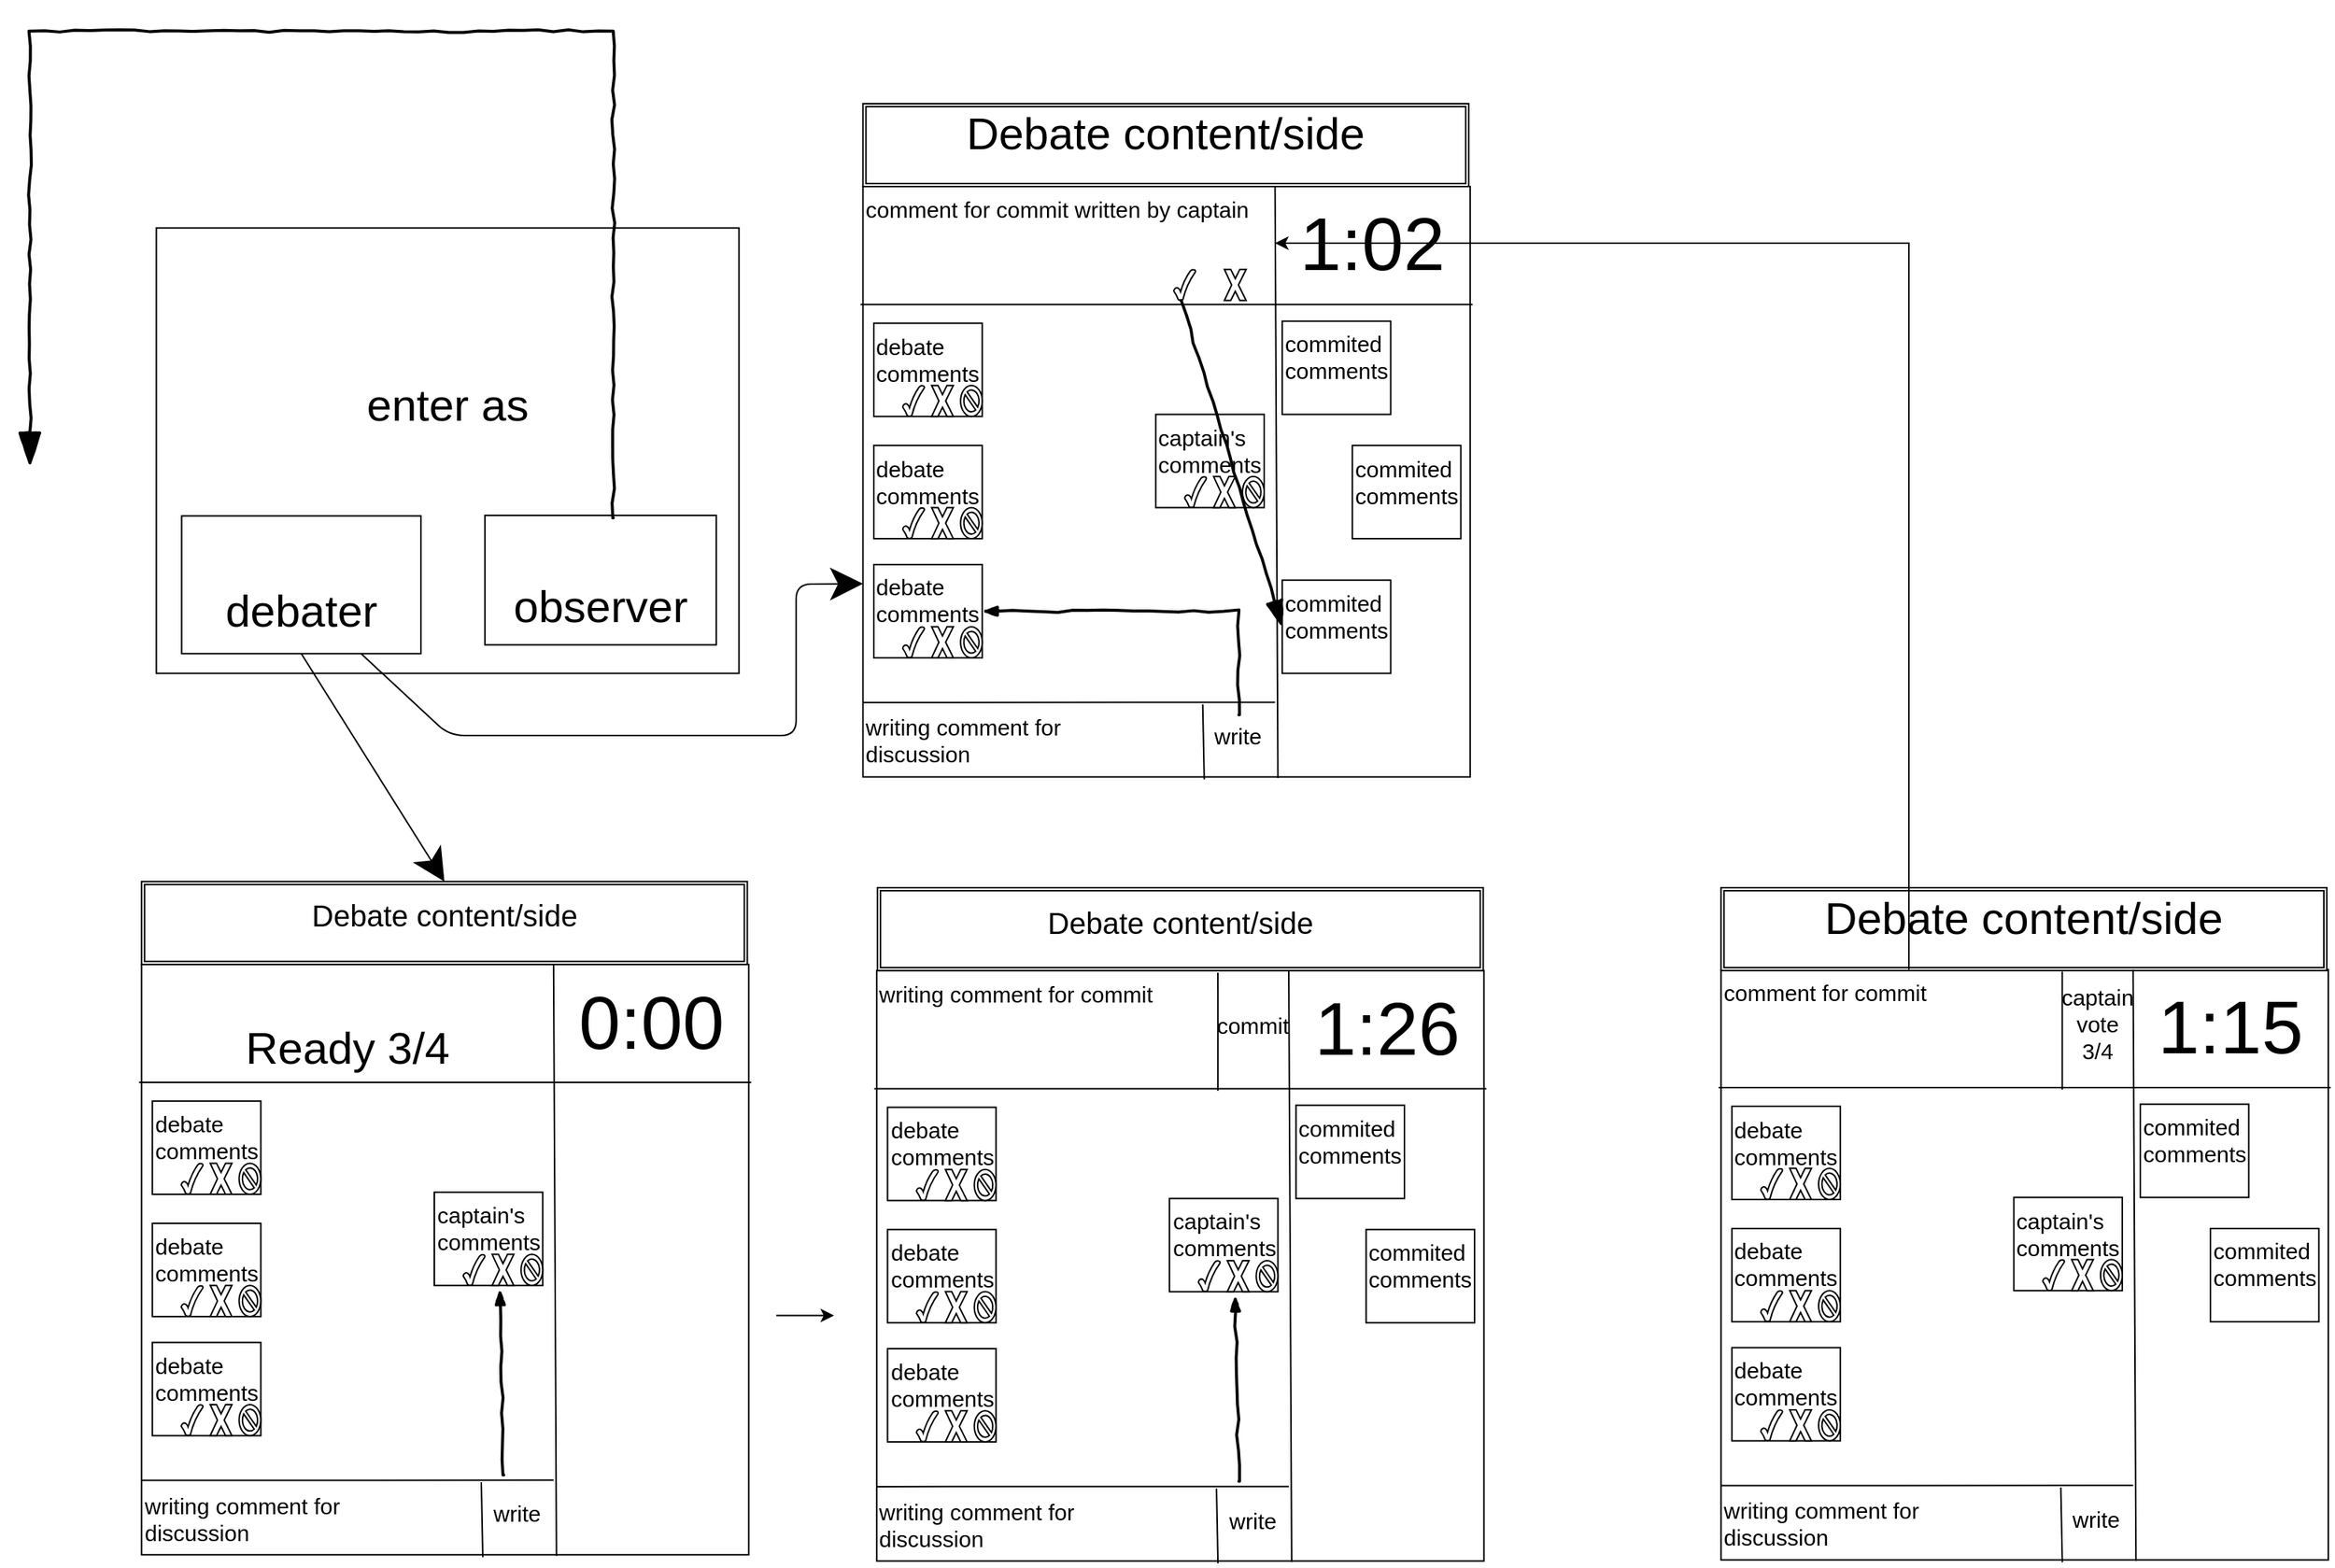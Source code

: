 <mxfile version="10.6.2" type="github"><diagram id="ZdFKePdr-FafEi4MBhRc" name="Page-1"><mxGraphModel dx="2959" dy="1027" grid="1" gridSize="20" guides="1" tooltips="1" connect="1" arrows="1" fold="1" page="1" pageScale="1" pageWidth="1169" pageHeight="827" math="0" shadow="0"><root><mxCell id="0"/><mxCell id="1" parent="0"/><mxCell id="f2f6UKd6Drw-5lWXuUiP-39" value="" style="rounded=0;whiteSpace=wrap;html=1;fontSize=15;" parent="1" vertex="1"><mxGeometry x="-481.783" y="218.024" width="406.856" height="395.728" as="geometry"/></mxCell><mxCell id="f2f6UKd6Drw-5lWXuUiP-44" value="&lt;font style=&quot;font-size: 50px&quot;&gt;1:02&lt;/font&gt;" style="text;html=1;strokeColor=none;fillColor=none;align=center;verticalAlign=middle;whiteSpace=wrap;rounded=0;fontSize=15;" parent="1" vertex="1"><mxGeometry x="-205.702" y="218.024" width="130.775" height="76.368" as="geometry"/></mxCell><mxCell id="f2f6UKd6Drw-5lWXuUiP-51" value="" style="rounded=0;whiteSpace=wrap;html=1;fontSize=15;" parent="1" vertex="1"><mxGeometry x="-474.518" y="309.666" width="72.653" height="62.483" as="geometry"/></mxCell><mxCell id="f2f6UKd6Drw-5lWXuUiP-52" value="&lt;font style=&quot;font-size: 15px;&quot;&gt;debate comments&lt;br style=&quot;font-size: 15px;&quot;&gt;&lt;/font&gt;&lt;br style=&quot;font-size: 15px;&quot;&gt;&lt;br style=&quot;font-size: 15px;&quot;&gt;&lt;br style=&quot;font-size: 15px;&quot;&gt;&amp;nbsp; &amp;nbsp; &amp;nbsp; &amp;nbsp; &amp;nbsp; &amp;nbsp; &amp;nbsp; &amp;nbsp; &amp;nbsp; &amp;nbsp; &amp;nbsp; &amp;nbsp; &amp;nbsp; &amp;nbsp;&amp;nbsp;&lt;br style=&quot;font-size: 15px;&quot;&gt;" style="text;html=1;strokeColor=none;fillColor=none;align=left;verticalAlign=top;whiteSpace=wrap;rounded=0;fontSize=15;" parent="1" vertex="1"><mxGeometry x="-474.518" y="309.666" width="72.653" height="62.483" as="geometry"/></mxCell><mxCell id="f2f6UKd6Drw-5lWXuUiP-53" value="" style="verticalLabelPosition=bottom;verticalAlign=top;html=1;shape=mxgraph.basic.tick;align=left;fontSize=15;" parent="1" vertex="1"><mxGeometry x="-455.144" y="351.322" width="14.531" height="20.828" as="geometry"/></mxCell><mxCell id="f2f6UKd6Drw-5lWXuUiP-54" value="" style="verticalLabelPosition=bottom;verticalAlign=top;html=1;shape=mxgraph.basic.x;align=left;fontSize=15;" parent="1" vertex="1"><mxGeometry x="-435.77" y="351.322" width="14.531" height="20.828" as="geometry"/></mxCell><mxCell id="f2f6UKd6Drw-5lWXuUiP-55" value="" style="verticalLabelPosition=bottom;verticalAlign=top;html=1;shape=mxgraph.basic.no_symbol;align=left;fontSize=15;" parent="1" vertex="1"><mxGeometry x="-416.396" y="351.322" width="14.531" height="20.828" as="geometry"/></mxCell><mxCell id="f2f6UKd6Drw-5lWXuUiP-56" value="" style="rounded=0;whiteSpace=wrap;html=1;fontSize=15;" parent="1" vertex="1"><mxGeometry x="-474.518" y="391.589" width="72.653" height="62.483" as="geometry"/></mxCell><mxCell id="f2f6UKd6Drw-5lWXuUiP-57" value="&lt;font style=&quot;font-size: 15px;&quot;&gt;debate comments&lt;br style=&quot;font-size: 15px;&quot;&gt;&lt;br style=&quot;font-size: 15px;&quot;&gt;&lt;br style=&quot;font-size: 15px;&quot;&gt;&lt;br style=&quot;font-size: 15px;&quot;&gt;&amp;nbsp; &amp;nbsp; &amp;nbsp; &amp;nbsp; &amp;nbsp; &amp;nbsp; &amp;nbsp; &amp;nbsp; &amp;nbsp; &amp;nbsp; &amp;nbsp; &amp;nbsp; &amp;nbsp; &amp;nbsp;&amp;nbsp;&lt;/font&gt;&lt;br style=&quot;font-size: 15px;&quot;&gt;" style="text;html=1;strokeColor=none;fillColor=none;align=left;verticalAlign=top;whiteSpace=wrap;rounded=0;fontSize=15;" parent="1" vertex="1"><mxGeometry x="-474.518" y="391.589" width="72.653" height="62.483" as="geometry"/></mxCell><mxCell id="f2f6UKd6Drw-5lWXuUiP-58" value="" style="verticalLabelPosition=bottom;verticalAlign=top;html=1;shape=mxgraph.basic.tick;align=left;fontSize=15;" parent="1" vertex="1"><mxGeometry x="-455.144" y="433.244" width="14.531" height="20.828" as="geometry"/></mxCell><mxCell id="f2f6UKd6Drw-5lWXuUiP-59" value="" style="verticalLabelPosition=bottom;verticalAlign=top;html=1;shape=mxgraph.basic.x;align=left;fontSize=15;" parent="1" vertex="1"><mxGeometry x="-435.77" y="433.244" width="14.531" height="20.828" as="geometry"/></mxCell><mxCell id="f2f6UKd6Drw-5lWXuUiP-60" value="" style="verticalLabelPosition=bottom;verticalAlign=top;html=1;shape=mxgraph.basic.no_symbol;align=left;fontSize=15;" parent="1" vertex="1"><mxGeometry x="-416.396" y="433.244" width="14.531" height="20.828" as="geometry"/></mxCell><mxCell id="f2f6UKd6Drw-5lWXuUiP-61" value="" style="rounded=0;whiteSpace=wrap;html=1;fontSize=15;" parent="1" vertex="1"><mxGeometry x="-474.518" y="471.429" width="72.653" height="62.483" as="geometry"/></mxCell><mxCell id="f2f6UKd6Drw-5lWXuUiP-62" value="&lt;font style=&quot;font-size: 15px;&quot;&gt;debate comments&lt;br style=&quot;font-size: 15px;&quot;&gt;&lt;/font&gt;&lt;br style=&quot;font-size: 15px;&quot;&gt;&lt;br style=&quot;font-size: 15px;&quot;&gt;&lt;br style=&quot;font-size: 15px;&quot;&gt;&amp;nbsp; &amp;nbsp; &amp;nbsp; &amp;nbsp; &amp;nbsp; &amp;nbsp; &amp;nbsp; &amp;nbsp; &amp;nbsp; &amp;nbsp; &amp;nbsp; &amp;nbsp; &amp;nbsp; &amp;nbsp;&amp;nbsp;&lt;br style=&quot;font-size: 15px;&quot;&gt;" style="text;html=1;strokeColor=none;fillColor=none;align=left;verticalAlign=top;whiteSpace=wrap;rounded=0;fontSize=15;" parent="1" vertex="1"><mxGeometry x="-474.518" y="471.429" width="72.653" height="62.483" as="geometry"/></mxCell><mxCell id="f2f6UKd6Drw-5lWXuUiP-63" value="" style="verticalLabelPosition=bottom;verticalAlign=top;html=1;shape=mxgraph.basic.tick;align=left;fontSize=15;" parent="1" vertex="1"><mxGeometry x="-455.144" y="513.084" width="14.531" height="20.828" as="geometry"/></mxCell><mxCell id="f2f6UKd6Drw-5lWXuUiP-64" value="" style="verticalLabelPosition=bottom;verticalAlign=top;html=1;shape=mxgraph.basic.x;align=left;fontSize=15;" parent="1" vertex="1"><mxGeometry x="-435.77" y="513.084" width="14.531" height="20.828" as="geometry"/></mxCell><mxCell id="f2f6UKd6Drw-5lWXuUiP-65" value="" style="verticalLabelPosition=bottom;verticalAlign=top;html=1;shape=mxgraph.basic.no_symbol;align=left;fontSize=15;" parent="1" vertex="1"><mxGeometry x="-416.396" y="513.084" width="14.531" height="20.828" as="geometry"/></mxCell><mxCell id="f2f6UKd6Drw-5lWXuUiP-66" value="" style="rounded=0;whiteSpace=wrap;html=1;fontSize=15;" parent="1" vertex="1"><mxGeometry x="-285.62" y="370.761" width="72.653" height="62.483" as="geometry"/></mxCell><mxCell id="f2f6UKd6Drw-5lWXuUiP-67" value="&lt;font style=&quot;font-size: 15px;&quot;&gt;captain's comments&lt;br style=&quot;font-size: 15px;&quot;&gt;&lt;/font&gt;&lt;br style=&quot;font-size: 15px;&quot;&gt;&lt;br style=&quot;font-size: 15px;&quot;&gt;&lt;br style=&quot;font-size: 15px;&quot;&gt;&amp;nbsp; &amp;nbsp; &amp;nbsp; &amp;nbsp; &amp;nbsp; &amp;nbsp; &amp;nbsp; &amp;nbsp; &amp;nbsp; &amp;nbsp; &amp;nbsp; &amp;nbsp; &amp;nbsp; &amp;nbsp;&amp;nbsp;&lt;br style=&quot;font-size: 15px;&quot;&gt;" style="text;html=1;strokeColor=none;fillColor=none;align=left;verticalAlign=top;whiteSpace=wrap;rounded=0;fontSize=15;" parent="1" vertex="1"><mxGeometry x="-285.62" y="370.761" width="72.653" height="62.483" as="geometry"/></mxCell><mxCell id="f2f6UKd6Drw-5lWXuUiP-68" value="" style="verticalLabelPosition=bottom;verticalAlign=top;html=1;shape=mxgraph.basic.tick;align=left;fontSize=15;" parent="1" vertex="1"><mxGeometry x="-266.246" y="412.417" width="14.531" height="20.828" as="geometry"/></mxCell><mxCell id="f2f6UKd6Drw-5lWXuUiP-69" value="" style="verticalLabelPosition=bottom;verticalAlign=top;html=1;shape=mxgraph.basic.x;align=left;fontSize=15;" parent="1" vertex="1"><mxGeometry x="-246.872" y="412.417" width="14.531" height="20.828" as="geometry"/></mxCell><mxCell id="f2f6UKd6Drw-5lWXuUiP-70" value="" style="verticalLabelPosition=bottom;verticalAlign=top;html=1;shape=mxgraph.basic.no_symbol;align=left;fontSize=15;" parent="1" vertex="1"><mxGeometry x="-227.498" y="412.417" width="14.531" height="20.828" as="geometry"/></mxCell><mxCell id="f2f6UKd6Drw-5lWXuUiP-71" value="&lt;div style=&quot;text-align: left; font-size: 15px;&quot;&gt;&lt;font style=&quot;font-size: 15px;&quot;&gt;comment for commit written by captain&lt;/font&gt;&lt;/div&gt;" style="text;html=1;strokeColor=none;fillColor=none;align=left;verticalAlign=top;whiteSpace=wrap;rounded=0;fontSize=15;" parent="1" vertex="1"><mxGeometry x="-481.783" y="218.024" width="276.081" height="76.368" as="geometry"/></mxCell><mxCell id="f2f6UKd6Drw-5lWXuUiP-72" value="" style="verticalLabelPosition=bottom;verticalAlign=top;html=1;shape=mxgraph.basic.tick;align=left;fontSize=15;" parent="1" vertex="1"><mxGeometry x="-273.512" y="273.565" width="14.531" height="20.828" as="geometry"/></mxCell><mxCell id="f2f6UKd6Drw-5lWXuUiP-73" value="" style="verticalLabelPosition=bottom;verticalAlign=top;html=1;shape=mxgraph.basic.x;align=left;fontSize=15;" parent="1" vertex="1"><mxGeometry x="-239.607" y="273.565" width="14.531" height="20.828" as="geometry"/></mxCell><mxCell id="f2f6UKd6Drw-5lWXuUiP-75" value="&lt;font style=&quot;font-size: 15px;&quot;&gt;write&lt;/font&gt;" style="text;html=1;strokeColor=none;fillColor=none;align=center;verticalAlign=middle;whiteSpace=wrap;rounded=0;fontSize=15;" parent="1" vertex="1"><mxGeometry x="-239.607" y="579.039" width="19.374" height="13.885" as="geometry"/></mxCell><mxCell id="f2f6UKd6Drw-5lWXuUiP-77" value="&lt;font style=&quot;font-size: 15px;&quot;&gt;writing comment for discussion&lt;/font&gt;" style="text;html=1;strokeColor=none;fillColor=none;align=left;verticalAlign=top;whiteSpace=wrap;rounded=0;fontSize=15;" parent="1" vertex="1"><mxGeometry x="-481.783" y="565.154" width="174.367" height="13.885" as="geometry"/></mxCell><mxCell id="f2f6UKd6Drw-5lWXuUiP-78" value="" style="rounded=0;whiteSpace=wrap;html=1;fontSize=15;" parent="1" vertex="1"><mxGeometry x="-200.859" y="308.278" width="72.653" height="62.483" as="geometry"/></mxCell><mxCell id="f2f6UKd6Drw-5lWXuUiP-79" value="&lt;font style=&quot;font-size: 15px;&quot;&gt;commited comments&lt;br style=&quot;font-size: 15px;&quot;&gt;&lt;/font&gt;&lt;br style=&quot;font-size: 15px;&quot;&gt;" style="text;html=1;strokeColor=none;fillColor=none;align=left;verticalAlign=top;whiteSpace=wrap;rounded=0;fontSize=15;" parent="1" vertex="1"><mxGeometry x="-200.859" y="308.278" width="72.653" height="62.483" as="geometry"/></mxCell><mxCell id="f2f6UKd6Drw-5lWXuUiP-80" value="" style="rounded=0;whiteSpace=wrap;html=1;fontSize=15;" parent="1" vertex="1"><mxGeometry x="-153.876" y="391.589" width="72.653" height="62.483" as="geometry"/></mxCell><mxCell id="f2f6UKd6Drw-5lWXuUiP-81" value="commited comments&lt;br style=&quot;font-size: 15px;&quot;&gt;&lt;br style=&quot;font-size: 15px;&quot;&gt;" style="text;html=1;strokeColor=none;fillColor=none;align=left;verticalAlign=top;whiteSpace=wrap;rounded=0;fontSize=15;" parent="1" vertex="1"><mxGeometry x="-153.876" y="391.589" width="72.653" height="62.483" as="geometry"/></mxCell><mxCell id="f2f6UKd6Drw-5lWXuUiP-82" value="" style="rounded=0;whiteSpace=wrap;html=1;fontSize=15;" parent="1" vertex="1"><mxGeometry x="-200.859" y="481.842" width="72.653" height="62.483" as="geometry"/></mxCell><mxCell id="f2f6UKd6Drw-5lWXuUiP-83" value="commited comments&lt;br style=&quot;font-size: 15px;&quot;&gt;&lt;br style=&quot;font-size: 15px;&quot;&gt;" style="text;html=1;strokeColor=none;fillColor=none;align=left;verticalAlign=top;whiteSpace=wrap;rounded=0;fontSize=15;" parent="1" vertex="1"><mxGeometry x="-200.859" y="481.842" width="72.653" height="62.483" as="geometry"/></mxCell><mxCell id="f2f6UKd6Drw-5lWXuUiP-84" value="" style="rounded=0;whiteSpace=wrap;html=1;fontSize=15;" parent="1" vertex="1"><mxGeometry x="-472.581" y="743.578" width="406.856" height="395.728" as="geometry"/></mxCell><mxCell id="f2f6UKd6Drw-5lWXuUiP-87" value="&lt;font style=&quot;font-size: 50px&quot;&gt;1:26&lt;/font&gt;" style="text;html=1;strokeColor=none;fillColor=none;align=center;verticalAlign=middle;whiteSpace=wrap;rounded=0;fontSize=15;" parent="1" vertex="1"><mxGeometry x="-196.499" y="743.578" width="130.775" height="76.368" as="geometry"/></mxCell><mxCell id="f2f6UKd6Drw-5lWXuUiP-88" value="" style="rounded=0;whiteSpace=wrap;html=1;fontSize=15;" parent="1" vertex="1"><mxGeometry x="-465.315" y="835.22" width="72.653" height="62.483" as="geometry"/></mxCell><mxCell id="f2f6UKd6Drw-5lWXuUiP-89" value="debate comments&lt;br style=&quot;font-size: 15px;&quot;&gt;&lt;br style=&quot;font-size: 15px;&quot;&gt;&lt;br style=&quot;font-size: 15px;&quot;&gt;&lt;br style=&quot;font-size: 15px;&quot;&gt;&amp;nbsp; &amp;nbsp; &amp;nbsp; &amp;nbsp; &amp;nbsp; &amp;nbsp; &amp;nbsp; &amp;nbsp; &amp;nbsp; &amp;nbsp; &amp;nbsp; &amp;nbsp; &amp;nbsp; &amp;nbsp;&amp;nbsp;&lt;br style=&quot;font-size: 15px;&quot;&gt;" style="text;html=1;strokeColor=none;fillColor=none;align=left;verticalAlign=top;whiteSpace=wrap;rounded=0;fontSize=15;" parent="1" vertex="1"><mxGeometry x="-465.315" y="835.22" width="72.653" height="62.483" as="geometry"/></mxCell><mxCell id="f2f6UKd6Drw-5lWXuUiP-90" value="" style="verticalLabelPosition=bottom;verticalAlign=top;html=1;shape=mxgraph.basic.tick;align=left;fontSize=15;" parent="1" vertex="1"><mxGeometry x="-445.941" y="876.876" width="14.531" height="20.828" as="geometry"/></mxCell><mxCell id="f2f6UKd6Drw-5lWXuUiP-91" value="" style="verticalLabelPosition=bottom;verticalAlign=top;html=1;shape=mxgraph.basic.x;align=left;fontSize=15;" parent="1" vertex="1"><mxGeometry x="-426.567" y="876.876" width="14.531" height="20.828" as="geometry"/></mxCell><mxCell id="f2f6UKd6Drw-5lWXuUiP-92" value="" style="verticalLabelPosition=bottom;verticalAlign=top;html=1;shape=mxgraph.basic.no_symbol;align=left;fontSize=15;" parent="1" vertex="1"><mxGeometry x="-407.193" y="876.876" width="14.531" height="20.828" as="geometry"/></mxCell><mxCell id="f2f6UKd6Drw-5lWXuUiP-93" value="" style="rounded=0;whiteSpace=wrap;html=1;fontSize=15;" parent="1" vertex="1"><mxGeometry x="-465.315" y="917.143" width="72.653" height="62.483" as="geometry"/></mxCell><mxCell id="f2f6UKd6Drw-5lWXuUiP-94" value="debate comments&lt;br style=&quot;font-size: 15px;&quot;&gt;&lt;br style=&quot;font-size: 15px;&quot;&gt;&lt;br style=&quot;font-size: 15px;&quot;&gt;&lt;br style=&quot;font-size: 15px;&quot;&gt;&amp;nbsp; &amp;nbsp; &amp;nbsp; &amp;nbsp; &amp;nbsp; &amp;nbsp; &amp;nbsp; &amp;nbsp; &amp;nbsp; &amp;nbsp; &amp;nbsp; &amp;nbsp; &amp;nbsp; &amp;nbsp;&amp;nbsp;&lt;br style=&quot;font-size: 15px;&quot;&gt;" style="text;html=1;strokeColor=none;fillColor=none;align=left;verticalAlign=top;whiteSpace=wrap;rounded=0;fontSize=15;" parent="1" vertex="1"><mxGeometry x="-465.315" y="917.143" width="72.653" height="62.483" as="geometry"/></mxCell><mxCell id="f2f6UKd6Drw-5lWXuUiP-95" value="" style="verticalLabelPosition=bottom;verticalAlign=top;html=1;shape=mxgraph.basic.tick;align=left;fontSize=15;" parent="1" vertex="1"><mxGeometry x="-445.941" y="958.798" width="14.531" height="20.828" as="geometry"/></mxCell><mxCell id="f2f6UKd6Drw-5lWXuUiP-96" value="" style="verticalLabelPosition=bottom;verticalAlign=top;html=1;shape=mxgraph.basic.x;align=left;fontSize=15;" parent="1" vertex="1"><mxGeometry x="-426.567" y="958.798" width="14.531" height="20.828" as="geometry"/></mxCell><mxCell id="f2f6UKd6Drw-5lWXuUiP-97" value="" style="verticalLabelPosition=bottom;verticalAlign=top;html=1;shape=mxgraph.basic.no_symbol;align=left;fontSize=15;" parent="1" vertex="1"><mxGeometry x="-407.193" y="958.798" width="14.531" height="20.828" as="geometry"/></mxCell><mxCell id="f2f6UKd6Drw-5lWXuUiP-98" value="" style="rounded=0;whiteSpace=wrap;html=1;fontSize=15;" parent="1" vertex="1"><mxGeometry x="-465.315" y="996.983" width="72.653" height="62.483" as="geometry"/></mxCell><mxCell id="f2f6UKd6Drw-5lWXuUiP-99" value="debate comments&lt;br style=&quot;font-size: 15px;&quot;&gt;&lt;br style=&quot;font-size: 15px;&quot;&gt;&lt;br style=&quot;font-size: 15px;&quot;&gt;&lt;br style=&quot;font-size: 15px;&quot;&gt;&amp;nbsp; &amp;nbsp; &amp;nbsp; &amp;nbsp; &amp;nbsp; &amp;nbsp; &amp;nbsp; &amp;nbsp; &amp;nbsp; &amp;nbsp; &amp;nbsp; &amp;nbsp; &amp;nbsp; &amp;nbsp;&amp;nbsp;&lt;br style=&quot;font-size: 15px;&quot;&gt;" style="text;html=1;strokeColor=none;fillColor=none;align=left;verticalAlign=top;whiteSpace=wrap;rounded=0;fontSize=15;" parent="1" vertex="1"><mxGeometry x="-465.315" y="996.983" width="72.653" height="62.483" as="geometry"/></mxCell><mxCell id="f2f6UKd6Drw-5lWXuUiP-100" value="" style="verticalLabelPosition=bottom;verticalAlign=top;html=1;shape=mxgraph.basic.tick;align=left;fontSize=15;" parent="1" vertex="1"><mxGeometry x="-445.941" y="1038.638" width="14.531" height="20.828" as="geometry"/></mxCell><mxCell id="f2f6UKd6Drw-5lWXuUiP-101" value="" style="verticalLabelPosition=bottom;verticalAlign=top;html=1;shape=mxgraph.basic.x;align=left;fontSize=15;" parent="1" vertex="1"><mxGeometry x="-426.567" y="1038.638" width="14.531" height="20.828" as="geometry"/></mxCell><mxCell id="f2f6UKd6Drw-5lWXuUiP-102" value="" style="verticalLabelPosition=bottom;verticalAlign=top;html=1;shape=mxgraph.basic.no_symbol;align=left;fontSize=15;" parent="1" vertex="1"><mxGeometry x="-407.193" y="1038.638" width="14.531" height="20.828" as="geometry"/></mxCell><mxCell id="f2f6UKd6Drw-5lWXuUiP-103" value="" style="rounded=0;whiteSpace=wrap;html=1;fontSize=15;" parent="1" vertex="1"><mxGeometry x="-276.418" y="896.315" width="72.653" height="62.483" as="geometry"/></mxCell><mxCell id="f2f6UKd6Drw-5lWXuUiP-104" value="captain's comments&lt;br style=&quot;font-size: 15px;&quot;&gt;&lt;br style=&quot;font-size: 15px;&quot;&gt;&lt;br style=&quot;font-size: 15px;&quot;&gt;&lt;br style=&quot;font-size: 15px;&quot;&gt;&amp;nbsp; &amp;nbsp; &amp;nbsp; &amp;nbsp; &amp;nbsp; &amp;nbsp; &amp;nbsp; &amp;nbsp; &amp;nbsp; &amp;nbsp; &amp;nbsp; &amp;nbsp; &amp;nbsp; &amp;nbsp;&amp;nbsp;&lt;br style=&quot;font-size: 15px;&quot;&gt;" style="text;html=1;strokeColor=none;fillColor=none;align=left;verticalAlign=top;whiteSpace=wrap;rounded=0;fontSize=15;" parent="1" vertex="1"><mxGeometry x="-276.418" y="896.315" width="72.653" height="62.483" as="geometry"/></mxCell><mxCell id="f2f6UKd6Drw-5lWXuUiP-105" value="" style="verticalLabelPosition=bottom;verticalAlign=top;html=1;shape=mxgraph.basic.tick;align=left;fontSize=15;" parent="1" vertex="1"><mxGeometry x="-257.044" y="937.971" width="14.531" height="20.828" as="geometry"/></mxCell><mxCell id="f2f6UKd6Drw-5lWXuUiP-106" value="" style="verticalLabelPosition=bottom;verticalAlign=top;html=1;shape=mxgraph.basic.x;align=left;fontSize=15;" parent="1" vertex="1"><mxGeometry x="-237.669" y="937.971" width="14.531" height="20.828" as="geometry"/></mxCell><mxCell id="f2f6UKd6Drw-5lWXuUiP-107" value="" style="verticalLabelPosition=bottom;verticalAlign=top;html=1;shape=mxgraph.basic.no_symbol;align=left;fontSize=15;" parent="1" vertex="1"><mxGeometry x="-218.295" y="937.971" width="14.531" height="20.828" as="geometry"/></mxCell><mxCell id="f2f6UKd6Drw-5lWXuUiP-108" value="&lt;div style=&quot;text-align: left; font-size: 15px;&quot;&gt;&lt;font style=&quot;font-size: 15px;&quot;&gt;writing comment for commit&lt;/font&gt;&lt;/div&gt;" style="text;html=1;strokeColor=none;fillColor=none;align=left;verticalAlign=top;whiteSpace=wrap;rounded=0;fontSize=15;" parent="1" vertex="1"><mxGeometry x="-472.581" y="743.578" width="276.081" height="76.368" as="geometry"/></mxCell><mxCell id="f2f6UKd6Drw-5lWXuUiP-112" value="&lt;font style=&quot;font-size: 15px;&quot;&gt;write&lt;/font&gt;" style="text;html=1;strokeColor=none;fillColor=none;align=center;verticalAlign=middle;whiteSpace=wrap;rounded=0;fontSize=15;" parent="1" vertex="1"><mxGeometry x="-230.404" y="1104.593" width="19.374" height="13.885" as="geometry"/></mxCell><mxCell id="f2f6UKd6Drw-5lWXuUiP-114" value="writing comment for discussion" style="text;html=1;strokeColor=none;fillColor=none;align=left;verticalAlign=top;whiteSpace=wrap;rounded=0;fontSize=15;" parent="1" vertex="1"><mxGeometry x="-472.581" y="1090.708" width="174.367" height="13.885" as="geometry"/></mxCell><mxCell id="f2f6UKd6Drw-5lWXuUiP-115" value="" style="rounded=0;whiteSpace=wrap;html=1;fontSize=15;" parent="1" vertex="1"><mxGeometry x="-191.656" y="833.832" width="72.653" height="62.483" as="geometry"/></mxCell><mxCell id="f2f6UKd6Drw-5lWXuUiP-116" value="commited comments&lt;br style=&quot;font-size: 15px;&quot;&gt;&lt;br style=&quot;font-size: 15px;&quot;&gt;" style="text;html=1;strokeColor=none;fillColor=none;align=left;verticalAlign=top;whiteSpace=wrap;rounded=0;fontSize=15;" parent="1" vertex="1"><mxGeometry x="-191.656" y="833.832" width="72.653" height="62.483" as="geometry"/></mxCell><mxCell id="f2f6UKd6Drw-5lWXuUiP-117" value="" style="rounded=0;whiteSpace=wrap;html=1;fontSize=15;" parent="1" vertex="1"><mxGeometry x="-144.674" y="917.143" width="72.653" height="62.483" as="geometry"/></mxCell><mxCell id="f2f6UKd6Drw-5lWXuUiP-118" value="commited comments&lt;br style=&quot;font-size: 15px;&quot;&gt;&lt;br style=&quot;font-size: 15px;&quot;&gt;" style="text;html=1;strokeColor=none;fillColor=none;align=left;verticalAlign=top;whiteSpace=wrap;rounded=0;fontSize=15;" parent="1" vertex="1"><mxGeometry x="-144.674" y="917.143" width="72.653" height="62.483" as="geometry"/></mxCell><mxCell id="f2f6UKd6Drw-5lWXuUiP-122" value="&lt;font style=&quot;font-size: 15px;&quot;&gt;commit&lt;/font&gt;" style="text;html=1;strokeColor=none;fillColor=none;align=center;verticalAlign=middle;whiteSpace=wrap;rounded=0;fontSize=15;" parent="1" vertex="1"><mxGeometry x="-234.763" y="766.489" width="29.061" height="27.076" as="geometry"/></mxCell><mxCell id="f2f6UKd6Drw-5lWXuUiP-123" value="" style="rounded=0;whiteSpace=wrap;html=1;fontSize=15;" parent="1" vertex="1"><mxGeometry x="93.144" y="742.884" width="406.856" height="395.728" as="geometry"/></mxCell><mxCell id="f2f6UKd6Drw-5lWXuUiP-126" value="&lt;font style=&quot;font-size: 50px&quot;&gt;1:15&lt;/font&gt;" style="text;html=1;strokeColor=none;fillColor=none;align=center;verticalAlign=middle;whiteSpace=wrap;rounded=0;fontSize=15;" parent="1" vertex="1"><mxGeometry x="369.225" y="742.884" width="130.775" height="76.368" as="geometry"/></mxCell><mxCell id="f2f6UKd6Drw-5lWXuUiP-127" value="" style="rounded=0;whiteSpace=wrap;html=1;fontSize=15;" parent="1" vertex="1"><mxGeometry x="100.409" y="834.526" width="72.653" height="62.483" as="geometry"/></mxCell><mxCell id="f2f6UKd6Drw-5lWXuUiP-128" value="debate comments&lt;br style=&quot;font-size: 15px;&quot;&gt;&lt;br style=&quot;font-size: 15px;&quot;&gt;&lt;br style=&quot;font-size: 15px;&quot;&gt;&lt;br style=&quot;font-size: 15px;&quot;&gt;&amp;nbsp; &amp;nbsp; &amp;nbsp; &amp;nbsp; &amp;nbsp; &amp;nbsp; &amp;nbsp; &amp;nbsp; &amp;nbsp; &amp;nbsp; &amp;nbsp; &amp;nbsp; &amp;nbsp; &amp;nbsp;&amp;nbsp;&lt;br style=&quot;font-size: 15px;&quot;&gt;" style="text;html=1;strokeColor=none;fillColor=none;align=left;verticalAlign=top;whiteSpace=wrap;rounded=0;fontSize=15;" parent="1" vertex="1"><mxGeometry x="100.409" y="834.526" width="72.653" height="62.483" as="geometry"/></mxCell><mxCell id="f2f6UKd6Drw-5lWXuUiP-129" value="" style="verticalLabelPosition=bottom;verticalAlign=top;html=1;shape=mxgraph.basic.tick;align=left;fontSize=15;" parent="1" vertex="1"><mxGeometry x="119.783" y="876.182" width="14.531" height="20.828" as="geometry"/></mxCell><mxCell id="f2f6UKd6Drw-5lWXuUiP-130" value="" style="verticalLabelPosition=bottom;verticalAlign=top;html=1;shape=mxgraph.basic.x;align=left;fontSize=15;" parent="1" vertex="1"><mxGeometry x="139.157" y="876.182" width="14.531" height="20.828" as="geometry"/></mxCell><mxCell id="f2f6UKd6Drw-5lWXuUiP-131" value="" style="verticalLabelPosition=bottom;verticalAlign=top;html=1;shape=mxgraph.basic.no_symbol;align=left;fontSize=15;" parent="1" vertex="1"><mxGeometry x="158.531" y="876.182" width="14.531" height="20.828" as="geometry"/></mxCell><mxCell id="f2f6UKd6Drw-5lWXuUiP-132" value="" style="rounded=0;whiteSpace=wrap;html=1;fontSize=15;" parent="1" vertex="1"><mxGeometry x="100.409" y="916.449" width="72.653" height="62.483" as="geometry"/></mxCell><mxCell id="f2f6UKd6Drw-5lWXuUiP-133" value="debate comments&lt;br style=&quot;font-size: 15px;&quot;&gt;&lt;br style=&quot;font-size: 15px;&quot;&gt;&lt;br style=&quot;font-size: 15px;&quot;&gt;&lt;br style=&quot;font-size: 15px;&quot;&gt;&amp;nbsp; &amp;nbsp; &amp;nbsp; &amp;nbsp; &amp;nbsp; &amp;nbsp; &amp;nbsp; &amp;nbsp; &amp;nbsp; &amp;nbsp; &amp;nbsp; &amp;nbsp; &amp;nbsp; &amp;nbsp;&amp;nbsp;&lt;br style=&quot;font-size: 15px;&quot;&gt;" style="text;html=1;strokeColor=none;fillColor=none;align=left;verticalAlign=top;whiteSpace=wrap;rounded=0;fontSize=15;" parent="1" vertex="1"><mxGeometry x="100.409" y="916.449" width="72.653" height="62.483" as="geometry"/></mxCell><mxCell id="f2f6UKd6Drw-5lWXuUiP-134" value="" style="verticalLabelPosition=bottom;verticalAlign=top;html=1;shape=mxgraph.basic.tick;align=left;fontSize=15;" parent="1" vertex="1"><mxGeometry x="119.783" y="958.104" width="14.531" height="20.828" as="geometry"/></mxCell><mxCell id="f2f6UKd6Drw-5lWXuUiP-135" value="" style="verticalLabelPosition=bottom;verticalAlign=top;html=1;shape=mxgraph.basic.x;align=left;fontSize=15;" parent="1" vertex="1"><mxGeometry x="139.157" y="958.104" width="14.531" height="20.828" as="geometry"/></mxCell><mxCell id="f2f6UKd6Drw-5lWXuUiP-136" value="" style="verticalLabelPosition=bottom;verticalAlign=top;html=1;shape=mxgraph.basic.no_symbol;align=left;fontSize=15;" parent="1" vertex="1"><mxGeometry x="158.531" y="958.104" width="14.531" height="20.828" as="geometry"/></mxCell><mxCell id="f2f6UKd6Drw-5lWXuUiP-137" value="" style="rounded=0;whiteSpace=wrap;html=1;fontSize=15;" parent="1" vertex="1"><mxGeometry x="100.409" y="996.288" width="72.653" height="62.483" as="geometry"/></mxCell><mxCell id="f2f6UKd6Drw-5lWXuUiP-138" value="debate comments&lt;br style=&quot;font-size: 15px;&quot;&gt;&lt;br style=&quot;font-size: 15px;&quot;&gt;&lt;br style=&quot;font-size: 15px;&quot;&gt;&lt;br style=&quot;font-size: 15px;&quot;&gt;&amp;nbsp; &amp;nbsp; &amp;nbsp; &amp;nbsp; &amp;nbsp; &amp;nbsp; &amp;nbsp; &amp;nbsp; &amp;nbsp; &amp;nbsp; &amp;nbsp; &amp;nbsp; &amp;nbsp; &amp;nbsp;&amp;nbsp;&lt;br style=&quot;font-size: 15px;&quot;&gt;" style="text;html=1;strokeColor=none;fillColor=none;align=left;verticalAlign=top;whiteSpace=wrap;rounded=0;fontSize=15;" parent="1" vertex="1"><mxGeometry x="100.409" y="996.288" width="72.653" height="62.483" as="geometry"/></mxCell><mxCell id="f2f6UKd6Drw-5lWXuUiP-139" value="" style="verticalLabelPosition=bottom;verticalAlign=top;html=1;shape=mxgraph.basic.tick;align=left;fontSize=15;" parent="1" vertex="1"><mxGeometry x="119.783" y="1037.944" width="14.531" height="20.828" as="geometry"/></mxCell><mxCell id="f2f6UKd6Drw-5lWXuUiP-140" value="" style="verticalLabelPosition=bottom;verticalAlign=top;html=1;shape=mxgraph.basic.x;align=left;fontSize=15;" parent="1" vertex="1"><mxGeometry x="139.157" y="1037.944" width="14.531" height="20.828" as="geometry"/></mxCell><mxCell id="f2f6UKd6Drw-5lWXuUiP-141" value="" style="verticalLabelPosition=bottom;verticalAlign=top;html=1;shape=mxgraph.basic.no_symbol;align=left;fontSize=15;" parent="1" vertex="1"><mxGeometry x="158.531" y="1037.944" width="14.531" height="20.828" as="geometry"/></mxCell><mxCell id="f2f6UKd6Drw-5lWXuUiP-142" value="" style="rounded=0;whiteSpace=wrap;html=1;fontSize=15;" parent="1" vertex="1"><mxGeometry x="289.306" y="895.621" width="72.653" height="62.483" as="geometry"/></mxCell><mxCell id="f2f6UKd6Drw-5lWXuUiP-143" value="captain's comments&lt;br style=&quot;font-size: 15px;&quot;&gt;&lt;br style=&quot;font-size: 15px;&quot;&gt;&lt;br style=&quot;font-size: 15px;&quot;&gt;&lt;br style=&quot;font-size: 15px;&quot;&gt;&amp;nbsp; &amp;nbsp; &amp;nbsp; &amp;nbsp; &amp;nbsp; &amp;nbsp; &amp;nbsp; &amp;nbsp; &amp;nbsp; &amp;nbsp; &amp;nbsp; &amp;nbsp; &amp;nbsp; &amp;nbsp;&amp;nbsp;&lt;br style=&quot;font-size: 15px;&quot;&gt;" style="text;html=1;strokeColor=none;fillColor=none;align=left;verticalAlign=top;whiteSpace=wrap;rounded=0;fontSize=15;" parent="1" vertex="1"><mxGeometry x="289.306" y="895.621" width="72.653" height="62.483" as="geometry"/></mxCell><mxCell id="f2f6UKd6Drw-5lWXuUiP-144" value="" style="verticalLabelPosition=bottom;verticalAlign=top;html=1;shape=mxgraph.basic.tick;align=left;fontSize=15;" parent="1" vertex="1"><mxGeometry x="308.681" y="937.276" width="14.531" height="20.828" as="geometry"/></mxCell><mxCell id="f2f6UKd6Drw-5lWXuUiP-145" value="" style="verticalLabelPosition=bottom;verticalAlign=top;html=1;shape=mxgraph.basic.x;align=left;fontSize=15;" parent="1" vertex="1"><mxGeometry x="328.055" y="937.276" width="14.531" height="20.828" as="geometry"/></mxCell><mxCell id="f2f6UKd6Drw-5lWXuUiP-146" value="" style="verticalLabelPosition=bottom;verticalAlign=top;html=1;shape=mxgraph.basic.no_symbol;align=left;fontSize=15;" parent="1" vertex="1"><mxGeometry x="347.429" y="937.276" width="14.531" height="20.828" as="geometry"/></mxCell><mxCell id="f2f6UKd6Drw-5lWXuUiP-147" value="&lt;div style=&quot;text-align: left; font-size: 15px;&quot;&gt;&lt;span style=&quot;font-size: 15px;&quot;&gt;comment for commit&lt;/span&gt;&lt;/div&gt;" style="text;html=1;strokeColor=none;fillColor=none;align=left;verticalAlign=top;whiteSpace=wrap;rounded=0;fontSize=15;" parent="1" vertex="1"><mxGeometry x="93.144" y="742.884" width="276.081" height="76.368" as="geometry"/></mxCell><mxCell id="f2f6UKd6Drw-5lWXuUiP-149" value="&lt;font style=&quot;font-size: 15px;&quot;&gt;write&lt;/font&gt;" style="text;html=1;strokeColor=none;fillColor=none;align=center;verticalAlign=middle;whiteSpace=wrap;rounded=0;fontSize=15;" parent="1" vertex="1"><mxGeometry x="335.32" y="1103.899" width="19.374" height="13.885" as="geometry"/></mxCell><mxCell id="f2f6UKd6Drw-5lWXuUiP-151" value="writing comment for discussion" style="text;html=1;strokeColor=none;fillColor=none;align=left;verticalAlign=top;whiteSpace=wrap;rounded=0;fontSize=15;" parent="1" vertex="1"><mxGeometry x="93.144" y="1090.013" width="174.367" height="13.885" as="geometry"/></mxCell><mxCell id="f2f6UKd6Drw-5lWXuUiP-152" value="" style="rounded=0;whiteSpace=wrap;html=1;fontSize=15;" parent="1" vertex="1"><mxGeometry x="374.068" y="833.138" width="72.653" height="62.483" as="geometry"/></mxCell><mxCell id="f2f6UKd6Drw-5lWXuUiP-153" value="commited comments&lt;br style=&quot;font-size: 15px;&quot;&gt;&lt;br style=&quot;font-size: 15px;&quot;&gt;" style="text;html=1;strokeColor=none;fillColor=none;align=left;verticalAlign=top;whiteSpace=wrap;rounded=0;fontSize=15;" parent="1" vertex="1"><mxGeometry x="374.068" y="833.138" width="72.653" height="62.483" as="geometry"/></mxCell><mxCell id="f2f6UKd6Drw-5lWXuUiP-154" value="" style="rounded=0;whiteSpace=wrap;html=1;fontSize=15;" parent="1" vertex="1"><mxGeometry x="421.05" y="916.449" width="72.653" height="62.483" as="geometry"/></mxCell><mxCell id="f2f6UKd6Drw-5lWXuUiP-155" value="commited comments&lt;br style=&quot;font-size: 15px;&quot;&gt;&lt;br style=&quot;font-size: 15px;&quot;&gt;" style="text;html=1;strokeColor=none;fillColor=none;align=left;verticalAlign=top;whiteSpace=wrap;rounded=0;fontSize=15;" parent="1" vertex="1"><mxGeometry x="421.05" y="916.449" width="72.653" height="62.483" as="geometry"/></mxCell><mxCell id="f2f6UKd6Drw-5lWXuUiP-159" value="&lt;font style=&quot;font-size: 15px;&quot;&gt;captain vote&lt;br style=&quot;font-size: 15px;&quot;&gt;3/4&lt;/font&gt;" style="text;html=1;strokeColor=none;fillColor=none;align=center;verticalAlign=middle;whiteSpace=wrap;rounded=0;fontSize=15;" parent="1" vertex="1"><mxGeometry x="330.961" y="765.794" width="29.061" height="27.076" as="geometry"/></mxCell><mxCell id="f2f6UKd6Drw-5lWXuUiP-172" value="" style="rounded=0;whiteSpace=wrap;html=1;fontSize=12;" parent="1" vertex="1"><mxGeometry x="-965.167" y="739.413" width="406.856" height="395.728" as="geometry"/></mxCell><mxCell id="f2f6UKd6Drw-5lWXuUiP-175" value="&lt;font style=&quot;font-size: 50px&quot;&gt;0:00&lt;/font&gt;" style="text;html=1;strokeColor=none;fillColor=none;align=center;verticalAlign=middle;whiteSpace=wrap;rounded=0;fontSize=45;" parent="1" vertex="1"><mxGeometry x="-689.086" y="739.413" width="130.775" height="76.368" as="geometry"/></mxCell><mxCell id="f2f6UKd6Drw-5lWXuUiP-176" value="" style="rounded=0;whiteSpace=wrap;html=1;fontSize=15;" parent="1" vertex="1"><mxGeometry x="-957.902" y="831.055" width="72.653" height="62.483" as="geometry"/></mxCell><mxCell id="f2f6UKd6Drw-5lWXuUiP-177" value="debate comments&lt;br style=&quot;font-size: 15px;&quot;&gt;&lt;br style=&quot;font-size: 15px;&quot;&gt;&lt;br style=&quot;font-size: 15px;&quot;&gt;&lt;br style=&quot;font-size: 15px;&quot;&gt;&amp;nbsp; &amp;nbsp; &amp;nbsp; &amp;nbsp; &amp;nbsp; &amp;nbsp; &amp;nbsp; &amp;nbsp; &amp;nbsp; &amp;nbsp; &amp;nbsp; &amp;nbsp; &amp;nbsp; &amp;nbsp;&amp;nbsp;&lt;br style=&quot;font-size: 15px;&quot;&gt;" style="text;html=1;strokeColor=none;fillColor=none;align=left;verticalAlign=top;whiteSpace=wrap;rounded=0;fontSize=15;" parent="1" vertex="1"><mxGeometry x="-957.902" y="831.055" width="72.653" height="62.483" as="geometry"/></mxCell><mxCell id="f2f6UKd6Drw-5lWXuUiP-178" value="" style="verticalLabelPosition=bottom;verticalAlign=top;html=1;shape=mxgraph.basic.tick;align=left;fontSize=15;" parent="1" vertex="1"><mxGeometry x="-938.528" y="872.71" width="14.531" height="20.828" as="geometry"/></mxCell><mxCell id="f2f6UKd6Drw-5lWXuUiP-179" value="" style="verticalLabelPosition=bottom;verticalAlign=top;html=1;shape=mxgraph.basic.x;align=left;fontSize=15;" parent="1" vertex="1"><mxGeometry x="-919.154" y="872.71" width="14.531" height="20.828" as="geometry"/></mxCell><mxCell id="f2f6UKd6Drw-5lWXuUiP-180" value="" style="verticalLabelPosition=bottom;verticalAlign=top;html=1;shape=mxgraph.basic.no_symbol;align=left;fontSize=15;" parent="1" vertex="1"><mxGeometry x="-899.78" y="872.71" width="14.531" height="20.828" as="geometry"/></mxCell><mxCell id="f2f6UKd6Drw-5lWXuUiP-181" value="" style="rounded=0;whiteSpace=wrap;html=1;fontSize=15;" parent="1" vertex="1"><mxGeometry x="-957.902" y="912.977" width="72.653" height="62.483" as="geometry"/></mxCell><mxCell id="f2f6UKd6Drw-5lWXuUiP-182" value="debate comments&lt;br style=&quot;font-size: 15px;&quot;&gt;&lt;br style=&quot;font-size: 15px;&quot;&gt;&lt;br style=&quot;font-size: 15px;&quot;&gt;&lt;br style=&quot;font-size: 15px;&quot;&gt;&amp;nbsp; &amp;nbsp; &amp;nbsp; &amp;nbsp; &amp;nbsp; &amp;nbsp; &amp;nbsp; &amp;nbsp; &amp;nbsp; &amp;nbsp; &amp;nbsp; &amp;nbsp; &amp;nbsp; &amp;nbsp;&amp;nbsp;&lt;br style=&quot;font-size: 15px;&quot;&gt;" style="text;html=1;strokeColor=none;fillColor=none;align=left;verticalAlign=top;whiteSpace=wrap;rounded=0;fontSize=15;" parent="1" vertex="1"><mxGeometry x="-957.902" y="912.977" width="72.653" height="62.483" as="geometry"/></mxCell><mxCell id="f2f6UKd6Drw-5lWXuUiP-183" value="" style="verticalLabelPosition=bottom;verticalAlign=top;html=1;shape=mxgraph.basic.tick;align=left;fontSize=15;" parent="1" vertex="1"><mxGeometry x="-938.528" y="954.633" width="14.531" height="20.828" as="geometry"/></mxCell><mxCell id="f2f6UKd6Drw-5lWXuUiP-184" value="" style="verticalLabelPosition=bottom;verticalAlign=top;html=1;shape=mxgraph.basic.x;align=left;fontSize=15;" parent="1" vertex="1"><mxGeometry x="-919.154" y="954.633" width="14.531" height="20.828" as="geometry"/></mxCell><mxCell id="f2f6UKd6Drw-5lWXuUiP-185" value="" style="verticalLabelPosition=bottom;verticalAlign=top;html=1;shape=mxgraph.basic.no_symbol;align=left;fontSize=15;" parent="1" vertex="1"><mxGeometry x="-899.78" y="954.633" width="14.531" height="20.828" as="geometry"/></mxCell><mxCell id="f2f6UKd6Drw-5lWXuUiP-186" value="" style="rounded=0;whiteSpace=wrap;html=1;fontSize=15;" parent="1" vertex="1"><mxGeometry x="-957.902" y="992.817" width="72.653" height="62.483" as="geometry"/></mxCell><mxCell id="f2f6UKd6Drw-5lWXuUiP-187" value="debate comments&lt;br style=&quot;font-size: 15px;&quot;&gt;&lt;br style=&quot;font-size: 15px;&quot;&gt;&lt;br style=&quot;font-size: 15px;&quot;&gt;&lt;br style=&quot;font-size: 15px;&quot;&gt;&amp;nbsp; &amp;nbsp; &amp;nbsp; &amp;nbsp; &amp;nbsp; &amp;nbsp; &amp;nbsp; &amp;nbsp; &amp;nbsp; &amp;nbsp; &amp;nbsp; &amp;nbsp; &amp;nbsp; &amp;nbsp;&amp;nbsp;&lt;br style=&quot;font-size: 15px;&quot;&gt;" style="text;html=1;strokeColor=none;fillColor=none;align=left;verticalAlign=top;whiteSpace=wrap;rounded=0;fontSize=15;" parent="1" vertex="1"><mxGeometry x="-957.902" y="992.817" width="72.653" height="62.483" as="geometry"/></mxCell><mxCell id="f2f6UKd6Drw-5lWXuUiP-188" value="" style="verticalLabelPosition=bottom;verticalAlign=top;html=1;shape=mxgraph.basic.tick;align=left;fontSize=15;" parent="1" vertex="1"><mxGeometry x="-938.528" y="1034.473" width="14.531" height="20.828" as="geometry"/></mxCell><mxCell id="f2f6UKd6Drw-5lWXuUiP-189" value="" style="verticalLabelPosition=bottom;verticalAlign=top;html=1;shape=mxgraph.basic.x;align=left;fontSize=15;" parent="1" vertex="1"><mxGeometry x="-919.154" y="1034.473" width="14.531" height="20.828" as="geometry"/></mxCell><mxCell id="f2f6UKd6Drw-5lWXuUiP-190" value="" style="verticalLabelPosition=bottom;verticalAlign=top;html=1;shape=mxgraph.basic.no_symbol;align=left;fontSize=15;" parent="1" vertex="1"><mxGeometry x="-899.78" y="1034.473" width="14.531" height="20.828" as="geometry"/></mxCell><mxCell id="f2f6UKd6Drw-5lWXuUiP-191" value="" style="rounded=0;whiteSpace=wrap;html=1;fontSize=15;" parent="1" vertex="1"><mxGeometry x="-769.005" y="892.15" width="72.653" height="62.483" as="geometry"/></mxCell><mxCell id="f2f6UKd6Drw-5lWXuUiP-192" value="captain's comments&lt;br style=&quot;font-size: 15px;&quot;&gt;&lt;br style=&quot;font-size: 15px;&quot;&gt;&lt;br style=&quot;font-size: 15px;&quot;&gt;&lt;br style=&quot;font-size: 15px;&quot;&gt;&amp;nbsp; &amp;nbsp; &amp;nbsp; &amp;nbsp; &amp;nbsp; &amp;nbsp; &amp;nbsp; &amp;nbsp; &amp;nbsp; &amp;nbsp; &amp;nbsp; &amp;nbsp; &amp;nbsp; &amp;nbsp;&amp;nbsp;&lt;br style=&quot;font-size: 15px;&quot;&gt;" style="text;html=1;strokeColor=none;fillColor=none;align=left;verticalAlign=top;whiteSpace=wrap;rounded=0;fontSize=15;" parent="1" vertex="1"><mxGeometry x="-769.005" y="892.15" width="72.653" height="62.483" as="geometry"/></mxCell><mxCell id="f2f6UKd6Drw-5lWXuUiP-193" value="" style="verticalLabelPosition=bottom;verticalAlign=top;html=1;shape=mxgraph.basic.tick;align=left;fontSize=15;" parent="1" vertex="1"><mxGeometry x="-749.63" y="933.805" width="14.531" height="20.828" as="geometry"/></mxCell><mxCell id="f2f6UKd6Drw-5lWXuUiP-194" value="" style="verticalLabelPosition=bottom;verticalAlign=top;html=1;shape=mxgraph.basic.x;align=left;fontSize=15;" parent="1" vertex="1"><mxGeometry x="-730.256" y="933.805" width="14.531" height="20.828" as="geometry"/></mxCell><mxCell id="f2f6UKd6Drw-5lWXuUiP-195" value="" style="verticalLabelPosition=bottom;verticalAlign=top;html=1;shape=mxgraph.basic.no_symbol;align=left;fontSize=15;" parent="1" vertex="1"><mxGeometry x="-710.882" y="933.805" width="14.531" height="20.828" as="geometry"/></mxCell><mxCell id="f2f6UKd6Drw-5lWXuUiP-196" value="&lt;div style=&quot;text-align: center&quot;&gt;&lt;font style=&quot;font-size: 30px&quot;&gt;Ready 3/4&lt;/font&gt;&lt;/div&gt;" style="text;html=1;strokeColor=none;fillColor=none;align=center;verticalAlign=middle;whiteSpace=wrap;rounded=0;fontSize=80;" parent="1" vertex="1"><mxGeometry x="-965.167" y="739.413" width="276.081" height="76.368" as="geometry"/></mxCell><mxCell id="f2f6UKd6Drw-5lWXuUiP-198" value="&lt;font style=&quot;font-size: 15px;&quot;&gt;write&lt;/font&gt;" style="text;html=1;strokeColor=none;fillColor=none;align=center;verticalAlign=middle;whiteSpace=wrap;rounded=0;fontSize=15;" parent="1" vertex="1"><mxGeometry x="-722.991" y="1100.427" width="19.374" height="13.885" as="geometry"/></mxCell><mxCell id="f2f6UKd6Drw-5lWXuUiP-200" value="writing comment for discussion" style="text;html=1;strokeColor=none;fillColor=none;align=left;verticalAlign=top;whiteSpace=wrap;rounded=0;fontSize=15;" parent="1" vertex="1"><mxGeometry x="-965.167" y="1086.542" width="174.367" height="13.885" as="geometry"/></mxCell><mxCell id="f2f6UKd6Drw-5lWXuUiP-210" value="&lt;font style=&quot;font-size: 20px&quot;&gt;Debate content/side&lt;/font&gt;" style="shape=ext;double=1;rounded=0;whiteSpace=wrap;html=1;fontSize=80;align=center;verticalAlign=bottom;" parent="1" vertex="1"><mxGeometry x="-965.167" y="683.872" width="405.888" height="55.541" as="geometry"/></mxCell><mxCell id="f2f6UKd6Drw-5lWXuUiP-211" value="&lt;font style=&quot;font-size: 20px&quot;&gt;Debate content/side&lt;/font&gt;" style="shape=ext;double=1;rounded=0;whiteSpace=wrap;html=1;fontSize=80;align=center;verticalAlign=bottom;" parent="1" vertex="1"><mxGeometry x="-472.096" y="688.037" width="405.888" height="55.541" as="geometry"/></mxCell><mxCell id="f2f6UKd6Drw-5lWXuUiP-212" value="&lt;font style=&quot;font-size: 30px&quot;&gt;Debate content/side&lt;/font&gt;" style="shape=ext;double=1;rounded=0;whiteSpace=wrap;html=1;fontSize=80;align=center;verticalAlign=bottom;" parent="1" vertex="1"><mxGeometry x="93.144" y="688.037" width="405.888" height="55.541" as="geometry"/></mxCell><mxCell id="lqBaXuAc8dC8-1hwNcHP-7" value="" style="edgeStyle=orthogonalEdgeStyle;rounded=0;orthogonalLoop=1;jettySize=auto;html=1;fontSize=15;" edge="1" parent="1" source="f2f6UKd6Drw-5lWXuUiP-147" target="f2f6UKd6Drw-5lWXuUiP-71"><mxGeometry relative="1" as="geometry"><mxPoint x="260" y="220" as="targetPoint"/><Array as="points"><mxPoint x="219" y="256"/></Array></mxGeometry></mxCell><mxCell id="f2f6UKd6Drw-5lWXuUiP-213" value="&lt;font style=&quot;font-size: 30px&quot;&gt;Debate content/side&lt;/font&gt;" style="shape=ext;double=1;rounded=0;whiteSpace=wrap;html=1;fontSize=80;align=center;verticalAlign=bottom;" parent="1" vertex="1"><mxGeometry x="-481.783" y="162.483" width="405.888" height="55.541" as="geometry"/></mxCell><mxCell id="f2f6UKd6Drw-5lWXuUiP-217" value="&lt;font style=&quot;font-size: 30px&quot;&gt;enter as&lt;br&gt;&lt;/font&gt;&lt;br&gt;" style="rounded=0;whiteSpace=wrap;html=1;fontSize=80;align=center;" parent="1" vertex="1"><mxGeometry x="-955.238" y="245.794" width="390.388" height="298.531" as="geometry"/></mxCell><mxCell id="f2f6UKd6Drw-5lWXuUiP-218" value="&lt;font style=&quot;font-size: 30px&quot;&gt;debater&lt;/font&gt;" style="rounded=0;whiteSpace=wrap;html=1;fontSize=80;align=center;" parent="1" vertex="1"><mxGeometry x="-938.286" y="438.798" width="160.321" height="92.336" as="geometry"/></mxCell><mxCell id="f2f6UKd6Drw-5lWXuUiP-219" value="&lt;font style=&quot;font-size: 30px&quot;&gt;observer&lt;/font&gt;" style="rounded=0;whiteSpace=wrap;html=1;fontSize=80;align=center;" parent="1" vertex="1"><mxGeometry x="-735.1" y="438.451" width="154.993" height="86.782" as="geometry"/></mxCell><mxCell id="lqBaXuAc8dC8-1hwNcHP-2" value="" style="group" vertex="1" connectable="0" parent="1"><mxGeometry x="-1040" y="100" width="1411.162" height="1040" as="geometry"/></mxCell><mxCell id="f2f6UKd6Drw-5lWXuUiP-42" value="" style="endArrow=none;html=1;entryX=0.796;entryY=-0.002;entryDx=0;entryDy=0;entryPerimeter=0;exitX=0.801;exitY=1;exitDx=0;exitDy=0;exitPerimeter=0;fontSize=15;" parent="lqBaXuAc8dC8-1hwNcHP-2" edge="1"><mxGeometry width="50" height="50" relative="1" as="geometry"><mxPoint x="836.235" y="514.446" as="sourcePoint"/><mxPoint x="834.298" y="118.024" as="targetPoint"/></mxGeometry></mxCell><mxCell id="f2f6UKd6Drw-5lWXuUiP-74" value="" style="endArrow=none;html=1;exitX=0;exitY=0.874;exitDx=0;exitDy=0;exitPerimeter=0;fontSize=15;" parent="lqBaXuAc8dC8-1hwNcHP-2" source="f2f6UKd6Drw-5lWXuUiP-39" edge="1"><mxGeometry width="50" height="50" relative="1" as="geometry"><mxPoint x="558.217" y="638.718" as="sourcePoint"/><mxPoint x="834.298" y="463.765" as="targetPoint"/></mxGeometry></mxCell><mxCell id="f2f6UKd6Drw-5lWXuUiP-76" value="" style="endArrow=none;html=1;exitX=0.562;exitY=1.004;exitDx=0;exitDy=0;exitPerimeter=0;fontSize=15;" parent="lqBaXuAc8dC8-1hwNcHP-2" source="f2f6UKd6Drw-5lWXuUiP-39" edge="1"><mxGeometry width="50" height="50" relative="1" as="geometry"><mxPoint x="558.217" y="659.546" as="sourcePoint"/><mxPoint x="785.863" y="465.154" as="targetPoint"/></mxGeometry></mxCell><mxCell id="f2f6UKd6Drw-5lWXuUiP-85" value="" style="endArrow=none;html=1;entryX=0.796;entryY=-0.002;entryDx=0;entryDy=0;entryPerimeter=0;exitX=0.801;exitY=1;exitDx=0;exitDy=0;exitPerimeter=0;fontSize=15;" parent="lqBaXuAc8dC8-1hwNcHP-2" edge="1"><mxGeometry width="50" height="50" relative="1" as="geometry"><mxPoint x="845.438" y="1040" as="sourcePoint"/><mxPoint x="843.501" y="643.578" as="targetPoint"/></mxGeometry></mxCell><mxCell id="f2f6UKd6Drw-5lWXuUiP-111" value="" style="endArrow=none;html=1;exitX=0;exitY=0.874;exitDx=0;exitDy=0;exitPerimeter=0;fontSize=15;" parent="lqBaXuAc8dC8-1hwNcHP-2" source="f2f6UKd6Drw-5lWXuUiP-84" edge="1"><mxGeometry width="50" height="50" relative="1" as="geometry"><mxPoint x="567.419" y="1164.272" as="sourcePoint"/><mxPoint x="843.501" y="989.319" as="targetPoint"/></mxGeometry></mxCell><mxCell id="f2f6UKd6Drw-5lWXuUiP-113" value="" style="endArrow=none;html=1;exitX=0.562;exitY=1.004;exitDx=0;exitDy=0;exitPerimeter=0;fontSize=15;" parent="lqBaXuAc8dC8-1hwNcHP-2" source="f2f6UKd6Drw-5lWXuUiP-84" edge="1"><mxGeometry width="50" height="50" relative="1" as="geometry"><mxPoint x="567.419" y="1185.1" as="sourcePoint"/><mxPoint x="795.065" y="990.708" as="targetPoint"/></mxGeometry></mxCell><mxCell id="f2f6UKd6Drw-5lWXuUiP-121" value="" style="endArrow=none;html=1;entryX=0.828;entryY=0.018;entryDx=0;entryDy=0;entryPerimeter=0;fontSize=15;" parent="lqBaXuAc8dC8-1hwNcHP-2" target="f2f6UKd6Drw-5lWXuUiP-108" edge="1"><mxGeometry width="50" height="50" relative="1" as="geometry"><mxPoint x="796.034" y="724.112" as="sourcePoint"/><mxPoint x="588.247" y="1057.356" as="targetPoint"/></mxGeometry></mxCell><mxCell id="f2f6UKd6Drw-5lWXuUiP-124" value="" style="endArrow=none;html=1;entryX=0.796;entryY=-0.002;entryDx=0;entryDy=0;entryPerimeter=0;exitX=0.801;exitY=1;exitDx=0;exitDy=0;exitPerimeter=0;fontSize=15;" parent="lqBaXuAc8dC8-1hwNcHP-2" edge="1"><mxGeometry width="50" height="50" relative="1" as="geometry"><mxPoint x="1411.162" y="1039.306" as="sourcePoint"/><mxPoint x="1409.225" y="642.884" as="targetPoint"/></mxGeometry></mxCell><mxCell id="f2f6UKd6Drw-5lWXuUiP-148" value="" style="endArrow=none;html=1;exitX=0;exitY=0.874;exitDx=0;exitDy=0;exitPerimeter=0;fontSize=15;" parent="lqBaXuAc8dC8-1hwNcHP-2" source="f2f6UKd6Drw-5lWXuUiP-123" edge="1"><mxGeometry width="50" height="50" relative="1" as="geometry"><mxPoint x="1133.144" y="1163.578" as="sourcePoint"/><mxPoint x="1409.225" y="988.625" as="targetPoint"/></mxGeometry></mxCell><mxCell id="f2f6UKd6Drw-5lWXuUiP-150" value="" style="endArrow=none;html=1;exitX=0.562;exitY=1.004;exitDx=0;exitDy=0;exitPerimeter=0;fontSize=15;" parent="lqBaXuAc8dC8-1hwNcHP-2" source="f2f6UKd6Drw-5lWXuUiP-123" edge="1"><mxGeometry width="50" height="50" relative="1" as="geometry"><mxPoint x="1133.144" y="1184.406" as="sourcePoint"/><mxPoint x="1360.789" y="990.013" as="targetPoint"/></mxGeometry></mxCell><mxCell id="f2f6UKd6Drw-5lWXuUiP-158" value="" style="endArrow=none;html=1;entryX=0.828;entryY=0.018;entryDx=0;entryDy=0;entryPerimeter=0;fontSize=15;" parent="lqBaXuAc8dC8-1hwNcHP-2" target="f2f6UKd6Drw-5lWXuUiP-147" edge="1"><mxGeometry width="50" height="50" relative="1" as="geometry"><mxPoint x="1361.758" y="723.418" as="sourcePoint"/><mxPoint x="1153.971" y="1056.662" as="targetPoint"/></mxGeometry></mxCell><mxCell id="f2f6UKd6Drw-5lWXuUiP-165" value="" style="rounded=0;comic=1;strokeWidth=2;endArrow=blockThin;html=1;fontFamily=Comic Sans MS;fontStyle=1;entryX=0.367;entryY=1.133;entryDx=0;entryDy=0;entryPerimeter=0;fontSize=15;" parent="lqBaXuAc8dC8-1hwNcHP-2" target="f2f6UKd6Drw-5lWXuUiP-106" edge="1"><mxGeometry width="50" height="50" relative="1" as="geometry"><mxPoint x="810.08" y="985.848" as="sourcePoint"/><mxPoint x="824.611" y="888.652" as="targetPoint"/></mxGeometry></mxCell><mxCell id="f2f6UKd6Drw-5lWXuUiP-168" value="" style="rounded=0;comic=1;strokeWidth=2;endArrow=blockThin;html=1;fontFamily=Comic Sans MS;fontStyle=1;entryX=1;entryY=0.5;entryDx=0;entryDy=0;fontSize=15;" parent="lqBaXuAc8dC8-1hwNcHP-2" target="f2f6UKd6Drw-5lWXuUiP-62" edge="1"><mxGeometry width="50" height="50" relative="1" as="geometry"><mxPoint x="810.08" y="472.096" as="sourcePoint"/><mxPoint x="814.924" y="374.9" as="targetPoint"/><Array as="points"><mxPoint x="810.08" y="402.67"/></Array></mxGeometry></mxCell><mxCell id="f2f6UKd6Drw-5lWXuUiP-171" value="" style="rounded=0;comic=1;strokeWidth=2;endArrow=blockThin;html=1;fontFamily=Comic Sans MS;fontStyle=1;entryX=0;entryY=0.5;entryDx=0;entryDy=0;endSize=13;fontSize=15;" parent="lqBaXuAc8dC8-1hwNcHP-2" target="f2f6UKd6Drw-5lWXuUiP-83" edge="1"><mxGeometry width="50" height="50" relative="1" as="geometry"><mxPoint x="771.332" y="194.393" as="sourcePoint"/><mxPoint x="795.55" y="208.278" as="targetPoint"/></mxGeometry></mxCell><mxCell id="f2f6UKd6Drw-5lWXuUiP-173" value="" style="endArrow=none;html=1;entryX=0.796;entryY=-0.002;entryDx=0;entryDy=0;entryPerimeter=0;exitX=0.801;exitY=1;exitDx=0;exitDy=0;exitPerimeter=0;fontSize=12;" parent="lqBaXuAc8dC8-1hwNcHP-2" edge="1"><mxGeometry width="50" height="50" relative="1" as="geometry"><mxPoint x="352.851" y="1035.834" as="sourcePoint"/><mxPoint x="350.914" y="639.413" as="targetPoint"/></mxGeometry></mxCell><mxCell id="f2f6UKd6Drw-5lWXuUiP-197" value="" style="endArrow=none;html=1;exitX=0;exitY=0.874;exitDx=0;exitDy=0;exitPerimeter=0;fontSize=15;" parent="lqBaXuAc8dC8-1hwNcHP-2" source="f2f6UKd6Drw-5lWXuUiP-172" edge="1"><mxGeometry width="50" height="50" relative="1" as="geometry"><mxPoint x="74.833" y="1160.107" as="sourcePoint"/><mxPoint x="350.914" y="985.154" as="targetPoint"/></mxGeometry></mxCell><mxCell id="f2f6UKd6Drw-5lWXuUiP-199" value="" style="endArrow=none;html=1;exitX=0.562;exitY=1.004;exitDx=0;exitDy=0;exitPerimeter=0;fontSize=15;" parent="lqBaXuAc8dC8-1hwNcHP-2" source="f2f6UKd6Drw-5lWXuUiP-172" edge="1"><mxGeometry width="50" height="50" relative="1" as="geometry"><mxPoint x="74.833" y="1180.935" as="sourcePoint"/><mxPoint x="302.478" y="986.542" as="targetPoint"/></mxGeometry></mxCell><mxCell id="f2f6UKd6Drw-5lWXuUiP-207" value="" style="rounded=0;comic=1;strokeWidth=2;endArrow=blockThin;html=1;fontFamily=Comic Sans MS;fontStyle=1;entryX=0.367;entryY=1.133;entryDx=0;entryDy=0;entryPerimeter=0;fontSize=15;" parent="lqBaXuAc8dC8-1hwNcHP-2" target="f2f6UKd6Drw-5lWXuUiP-194" edge="1"><mxGeometry width="50" height="50" relative="1" as="geometry"><mxPoint x="317.493" y="981.682" as="sourcePoint"/><mxPoint x="332.024" y="884.486" as="targetPoint"/></mxGeometry></mxCell><mxCell id="f2f6UKd6Drw-5lWXuUiP-208" value="" style="endArrow=classic;html=1;fontSize=80;" parent="lqBaXuAc8dC8-1hwNcHP-2" edge="1"><mxGeometry width="50" height="50" relative="1" as="geometry"><mxPoint x="500.094" y="874.766" as="sourcePoint"/><mxPoint x="538.843" y="874.766" as="targetPoint"/></mxGeometry></mxCell><mxCell id="f2f6UKd6Drw-5lWXuUiP-160" value="" style="endArrow=classic;html=1;fontSize=20;endSize=19;exitX=0.75;exitY=1;exitDx=0;exitDy=0;" parent="lqBaXuAc8dC8-1hwNcHP-2" source="f2f6UKd6Drw-5lWXuUiP-218" edge="1"><mxGeometry width="50" height="50" relative="1" as="geometry"><mxPoint x="261.551" y="485.981" as="sourcePoint"/><mxPoint x="558.217" y="384.272" as="targetPoint"/><Array as="points"><mxPoint x="280.925" y="485.981"/><mxPoint x="513.414" y="485.981"/><mxPoint x="513.414" y="384.619"/></Array></mxGeometry></mxCell><mxCell id="f2f6UKd6Drw-5lWXuUiP-221" value="" style="rounded=0;comic=1;strokeWidth=2;endArrow=blockThin;html=1;fontFamily=Comic Sans MS;fontStyle=1;exitX=0.555;exitY=0.02;exitDx=0;exitDy=0;exitPerimeter=0;endSize=18;" parent="lqBaXuAc8dC8-1hwNcHP-2" source="f2f6UKd6Drw-5lWXuUiP-219" edge="1"><mxGeometry width="50" height="50" relative="1" as="geometry"><mxPoint x="377.795" y="20.828" as="sourcePoint"/><mxPoint y="305.474" as="targetPoint"/><Array as="points"><mxPoint x="390.873" y="13.885"/><mxPoint y="13.885"/></Array></mxGeometry></mxCell><mxCell id="f2f6UKd6Drw-5lWXuUiP-43" value="" style="endArrow=none;html=1;entryX=1.004;entryY=0.2;entryDx=0;entryDy=0;entryPerimeter=0;exitX=-0.004;exitY=0.2;exitDx=0;exitDy=0;exitPerimeter=0;fontSize=15;" parent="1" source="f2f6UKd6Drw-5lWXuUiP-39" target="f2f6UKd6Drw-5lWXuUiP-39" edge="1"><mxGeometry width="50" height="50" relative="1" as="geometry"><mxPoint x="-709.429" y="363.818" as="sourcePoint"/><mxPoint x="-573.81" y="363.818" as="targetPoint"/></mxGeometry></mxCell><mxCell id="f2f6UKd6Drw-5lWXuUiP-86" value="" style="endArrow=none;html=1;entryX=1.004;entryY=0.2;entryDx=0;entryDy=0;entryPerimeter=0;exitX=-0.004;exitY=0.2;exitDx=0;exitDy=0;exitPerimeter=0;fontSize=15;" parent="1" source="f2f6UKd6Drw-5lWXuUiP-84" target="f2f6UKd6Drw-5lWXuUiP-84" edge="1"><mxGeometry width="50" height="50" relative="1" as="geometry"><mxPoint x="-700.226" y="889.372" as="sourcePoint"/><mxPoint x="-564.608" y="889.372" as="targetPoint"/></mxGeometry></mxCell><mxCell id="f2f6UKd6Drw-5lWXuUiP-125" value="" style="endArrow=none;html=1;entryX=1.004;entryY=0.2;entryDx=0;entryDy=0;entryPerimeter=0;exitX=-0.004;exitY=0.2;exitDx=0;exitDy=0;exitPerimeter=0;fontSize=15;" parent="1" source="f2f6UKd6Drw-5lWXuUiP-123" target="f2f6UKd6Drw-5lWXuUiP-123" edge="1"><mxGeometry width="50" height="50" relative="1" as="geometry"><mxPoint x="-134.502" y="888.678" as="sourcePoint"/><mxPoint x="1.117" y="888.678" as="targetPoint"/></mxGeometry></mxCell><mxCell id="f2f6UKd6Drw-5lWXuUiP-174" value="" style="endArrow=none;html=1;entryX=1.004;entryY=0.2;entryDx=0;entryDy=0;entryPerimeter=0;exitX=-0.004;exitY=0.2;exitDx=0;exitDy=0;exitPerimeter=0;fontSize=20;" parent="1" source="f2f6UKd6Drw-5lWXuUiP-172" target="f2f6UKd6Drw-5lWXuUiP-172" edge="1"><mxGeometry width="50" height="50" relative="1" as="geometry"><mxPoint x="-1192.813" y="885.207" as="sourcePoint"/><mxPoint x="-1057.195" y="885.207" as="targetPoint"/></mxGeometry></mxCell><mxCell id="f2f6UKd6Drw-5lWXuUiP-215" value="" style="endArrow=classic;html=1;fontSize=20;endSize=19;entryX=0.5;entryY=0;entryDx=0;entryDy=0;exitX=0.5;exitY=1;exitDx=0;exitDy=0;" parent="1" source="f2f6UKd6Drw-5lWXuUiP-218" target="f2f6UKd6Drw-5lWXuUiP-210" edge="1"><mxGeometry width="50" height="50" relative="1" as="geometry"><mxPoint x="-1265.708" y="697.063" as="sourcePoint"/><mxPoint x="-1282.419" y="521.762" as="targetPoint"/></mxGeometry></mxCell></root></mxGraphModel></diagram></mxfile>